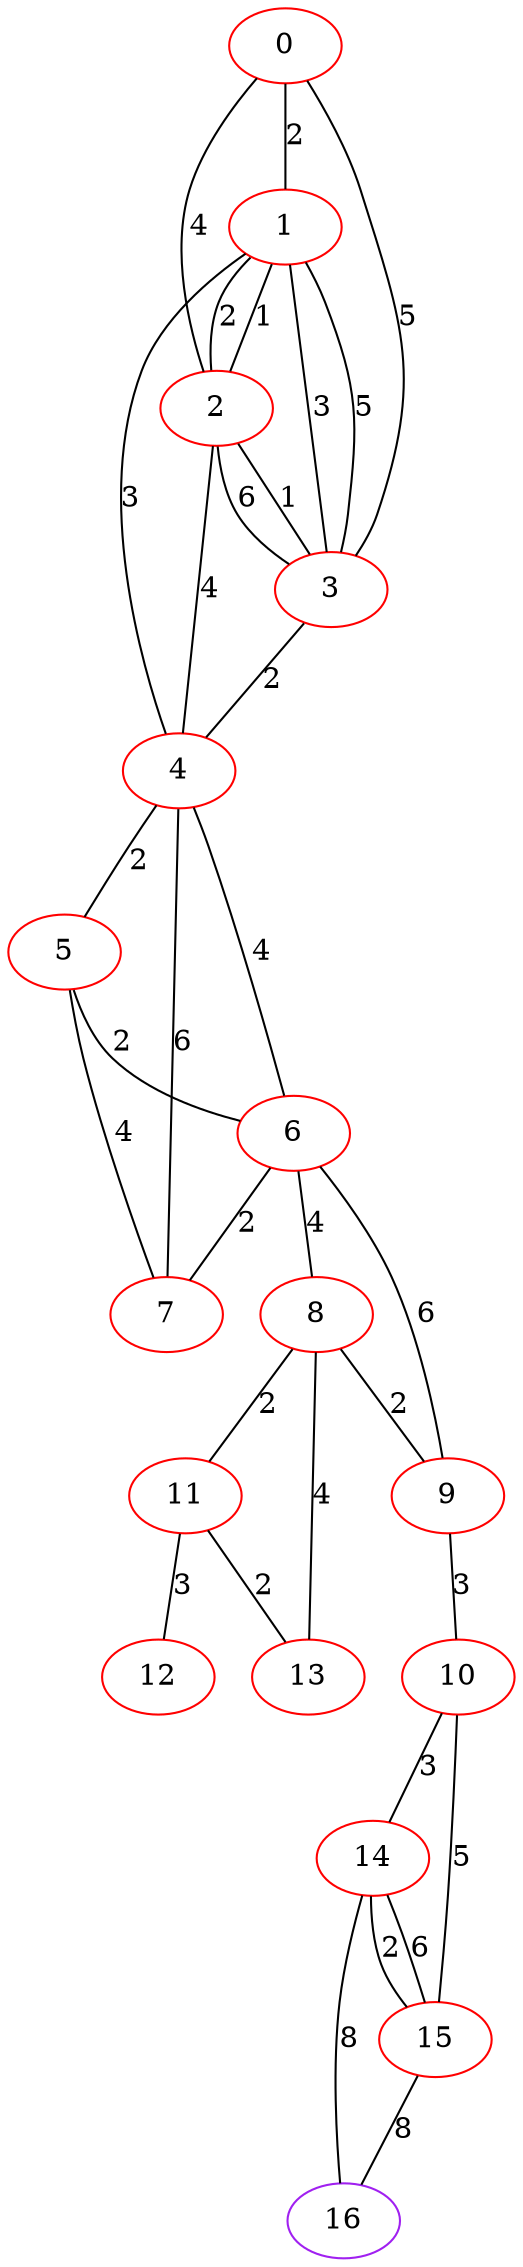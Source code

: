 graph "" {
0 [color=red, weight=1];
1 [color=red, weight=1];
2 [color=red, weight=1];
3 [color=red, weight=1];
4 [color=red, weight=1];
5 [color=red, weight=1];
6 [color=red, weight=1];
7 [color=red, weight=1];
8 [color=red, weight=1];
9 [color=red, weight=1];
10 [color=red, weight=1];
11 [color=red, weight=1];
12 [color=red, weight=1];
13 [color=red, weight=1];
14 [color=red, weight=1];
15 [color=red, weight=1];
16 [color=purple, weight=4];
0 -- 1  [key=0, label=2];
0 -- 2  [key=0, label=4];
0 -- 3  [key=0, label=5];
1 -- 2  [key=0, label=2];
1 -- 2  [key=1, label=1];
1 -- 3  [key=0, label=3];
1 -- 3  [key=1, label=5];
1 -- 4  [key=0, label=3];
2 -- 3  [key=0, label=1];
2 -- 3  [key=1, label=6];
2 -- 4  [key=0, label=4];
3 -- 4  [key=0, label=2];
4 -- 5  [key=0, label=2];
4 -- 6  [key=0, label=4];
4 -- 7  [key=0, label=6];
5 -- 6  [key=0, label=2];
5 -- 7  [key=0, label=4];
6 -- 8  [key=0, label=4];
6 -- 9  [key=0, label=6];
6 -- 7  [key=0, label=2];
8 -- 9  [key=0, label=2];
8 -- 11  [key=0, label=2];
8 -- 13  [key=0, label=4];
9 -- 10  [key=0, label=3];
10 -- 14  [key=0, label=3];
10 -- 15  [key=0, label=5];
11 -- 12  [key=0, label=3];
11 -- 13  [key=0, label=2];
14 -- 16  [key=0, label=8];
14 -- 15  [key=0, label=2];
14 -- 15  [key=1, label=6];
15 -- 16  [key=0, label=8];
}
